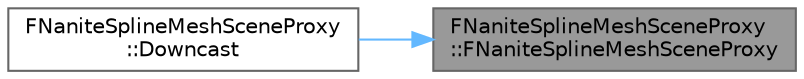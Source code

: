 digraph "FNaniteSplineMeshSceneProxy::FNaniteSplineMeshSceneProxy"
{
 // INTERACTIVE_SVG=YES
 // LATEX_PDF_SIZE
  bgcolor="transparent";
  edge [fontname=Helvetica,fontsize=10,labelfontname=Helvetica,labelfontsize=10];
  node [fontname=Helvetica,fontsize=10,shape=box,height=0.2,width=0.4];
  rankdir="RL";
  Node1 [id="Node000001",label="FNaniteSplineMeshSceneProxy\l::FNaniteSplineMeshSceneProxy",height=0.2,width=0.4,color="gray40", fillcolor="grey60", style="filled", fontcolor="black",tooltip=" "];
  Node1 -> Node2 [id="edge1_Node000001_Node000002",dir="back",color="steelblue1",style="solid",tooltip=" "];
  Node2 [id="Node000002",label="FNaniteSplineMeshSceneProxy\l::Downcast",height=0.2,width=0.4,color="grey40", fillcolor="white", style="filled",URL="$d9/ddf/classFNaniteSplineMeshSceneProxy.html#a1a48d2a77d56ce808e5b399d10f72548",tooltip="implemented by derived to provide access by parent"];
}
